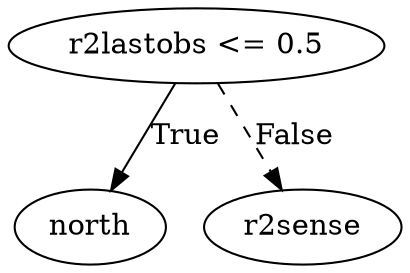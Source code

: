 digraph {
0 [label="r2lastobs <= 0.5"];
1 [label="north"];
0 -> 1 [label="True"];
2 [label="r2sense"];
0 -> 2 [style="dashed", label="False"];

}